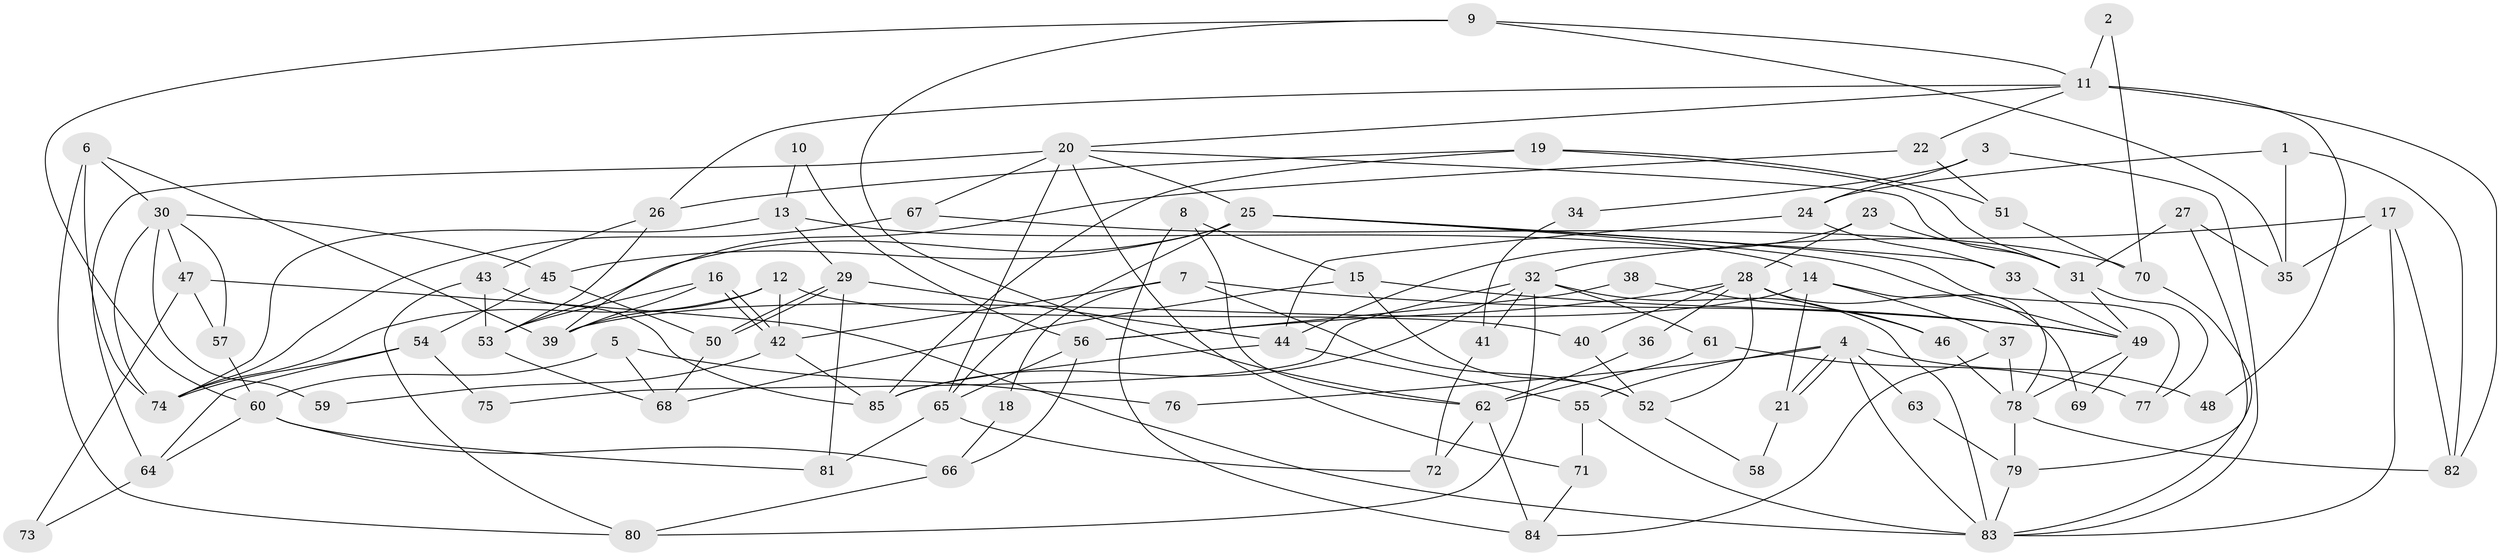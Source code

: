 // Generated by graph-tools (version 1.1) at 2025/36/03/09/25 02:36:24]
// undirected, 85 vertices, 170 edges
graph export_dot {
graph [start="1"]
  node [color=gray90,style=filled];
  1;
  2;
  3;
  4;
  5;
  6;
  7;
  8;
  9;
  10;
  11;
  12;
  13;
  14;
  15;
  16;
  17;
  18;
  19;
  20;
  21;
  22;
  23;
  24;
  25;
  26;
  27;
  28;
  29;
  30;
  31;
  32;
  33;
  34;
  35;
  36;
  37;
  38;
  39;
  40;
  41;
  42;
  43;
  44;
  45;
  46;
  47;
  48;
  49;
  50;
  51;
  52;
  53;
  54;
  55;
  56;
  57;
  58;
  59;
  60;
  61;
  62;
  63;
  64;
  65;
  66;
  67;
  68;
  69;
  70;
  71;
  72;
  73;
  74;
  75;
  76;
  77;
  78;
  79;
  80;
  81;
  82;
  83;
  84;
  85;
  1 -- 35;
  1 -- 24;
  1 -- 82;
  2 -- 11;
  2 -- 70;
  3 -- 83;
  3 -- 24;
  3 -- 34;
  4 -- 83;
  4 -- 21;
  4 -- 21;
  4 -- 48;
  4 -- 55;
  4 -- 63;
  4 -- 76;
  5 -- 60;
  5 -- 68;
  5 -- 76;
  6 -- 30;
  6 -- 74;
  6 -- 39;
  6 -- 80;
  7 -- 42;
  7 -- 49;
  7 -- 18;
  7 -- 52;
  8 -- 62;
  8 -- 84;
  8 -- 15;
  9 -- 11;
  9 -- 60;
  9 -- 35;
  9 -- 62;
  10 -- 56;
  10 -- 13;
  11 -- 22;
  11 -- 82;
  11 -- 20;
  11 -- 26;
  11 -- 48;
  12 -- 39;
  12 -- 42;
  12 -- 40;
  12 -- 74;
  13 -- 14;
  13 -- 74;
  13 -- 29;
  14 -- 78;
  14 -- 39;
  14 -- 21;
  14 -- 37;
  15 -- 52;
  15 -- 49;
  15 -- 68;
  16 -- 42;
  16 -- 42;
  16 -- 53;
  16 -- 39;
  17 -- 82;
  17 -- 32;
  17 -- 35;
  17 -- 83;
  18 -- 66;
  19 -- 85;
  19 -- 31;
  19 -- 26;
  19 -- 51;
  20 -- 31;
  20 -- 25;
  20 -- 64;
  20 -- 65;
  20 -- 67;
  20 -- 71;
  21 -- 58;
  22 -- 39;
  22 -- 51;
  23 -- 44;
  23 -- 31;
  23 -- 28;
  24 -- 33;
  24 -- 44;
  25 -- 53;
  25 -- 33;
  25 -- 45;
  25 -- 49;
  25 -- 65;
  25 -- 77;
  26 -- 43;
  26 -- 53;
  27 -- 31;
  27 -- 35;
  27 -- 79;
  28 -- 40;
  28 -- 36;
  28 -- 46;
  28 -- 52;
  28 -- 56;
  28 -- 69;
  29 -- 50;
  29 -- 50;
  29 -- 44;
  29 -- 81;
  30 -- 57;
  30 -- 74;
  30 -- 45;
  30 -- 47;
  30 -- 59;
  31 -- 77;
  31 -- 49;
  32 -- 85;
  32 -- 80;
  32 -- 41;
  32 -- 61;
  32 -- 75;
  32 -- 83;
  33 -- 49;
  34 -- 41;
  36 -- 62;
  37 -- 78;
  37 -- 84;
  38 -- 46;
  38 -- 56;
  40 -- 52;
  41 -- 72;
  42 -- 85;
  42 -- 59;
  43 -- 53;
  43 -- 80;
  43 -- 85;
  44 -- 55;
  44 -- 85;
  45 -- 50;
  45 -- 54;
  46 -- 78;
  47 -- 83;
  47 -- 57;
  47 -- 73;
  49 -- 69;
  49 -- 78;
  50 -- 68;
  51 -- 70;
  52 -- 58;
  53 -- 68;
  54 -- 64;
  54 -- 74;
  54 -- 75;
  55 -- 83;
  55 -- 71;
  56 -- 65;
  56 -- 66;
  57 -- 60;
  60 -- 81;
  60 -- 66;
  60 -- 64;
  61 -- 62;
  61 -- 77;
  62 -- 84;
  62 -- 72;
  63 -- 79;
  64 -- 73;
  65 -- 72;
  65 -- 81;
  66 -- 80;
  67 -- 74;
  67 -- 70;
  70 -- 83;
  71 -- 84;
  78 -- 79;
  78 -- 82;
  79 -- 83;
}
